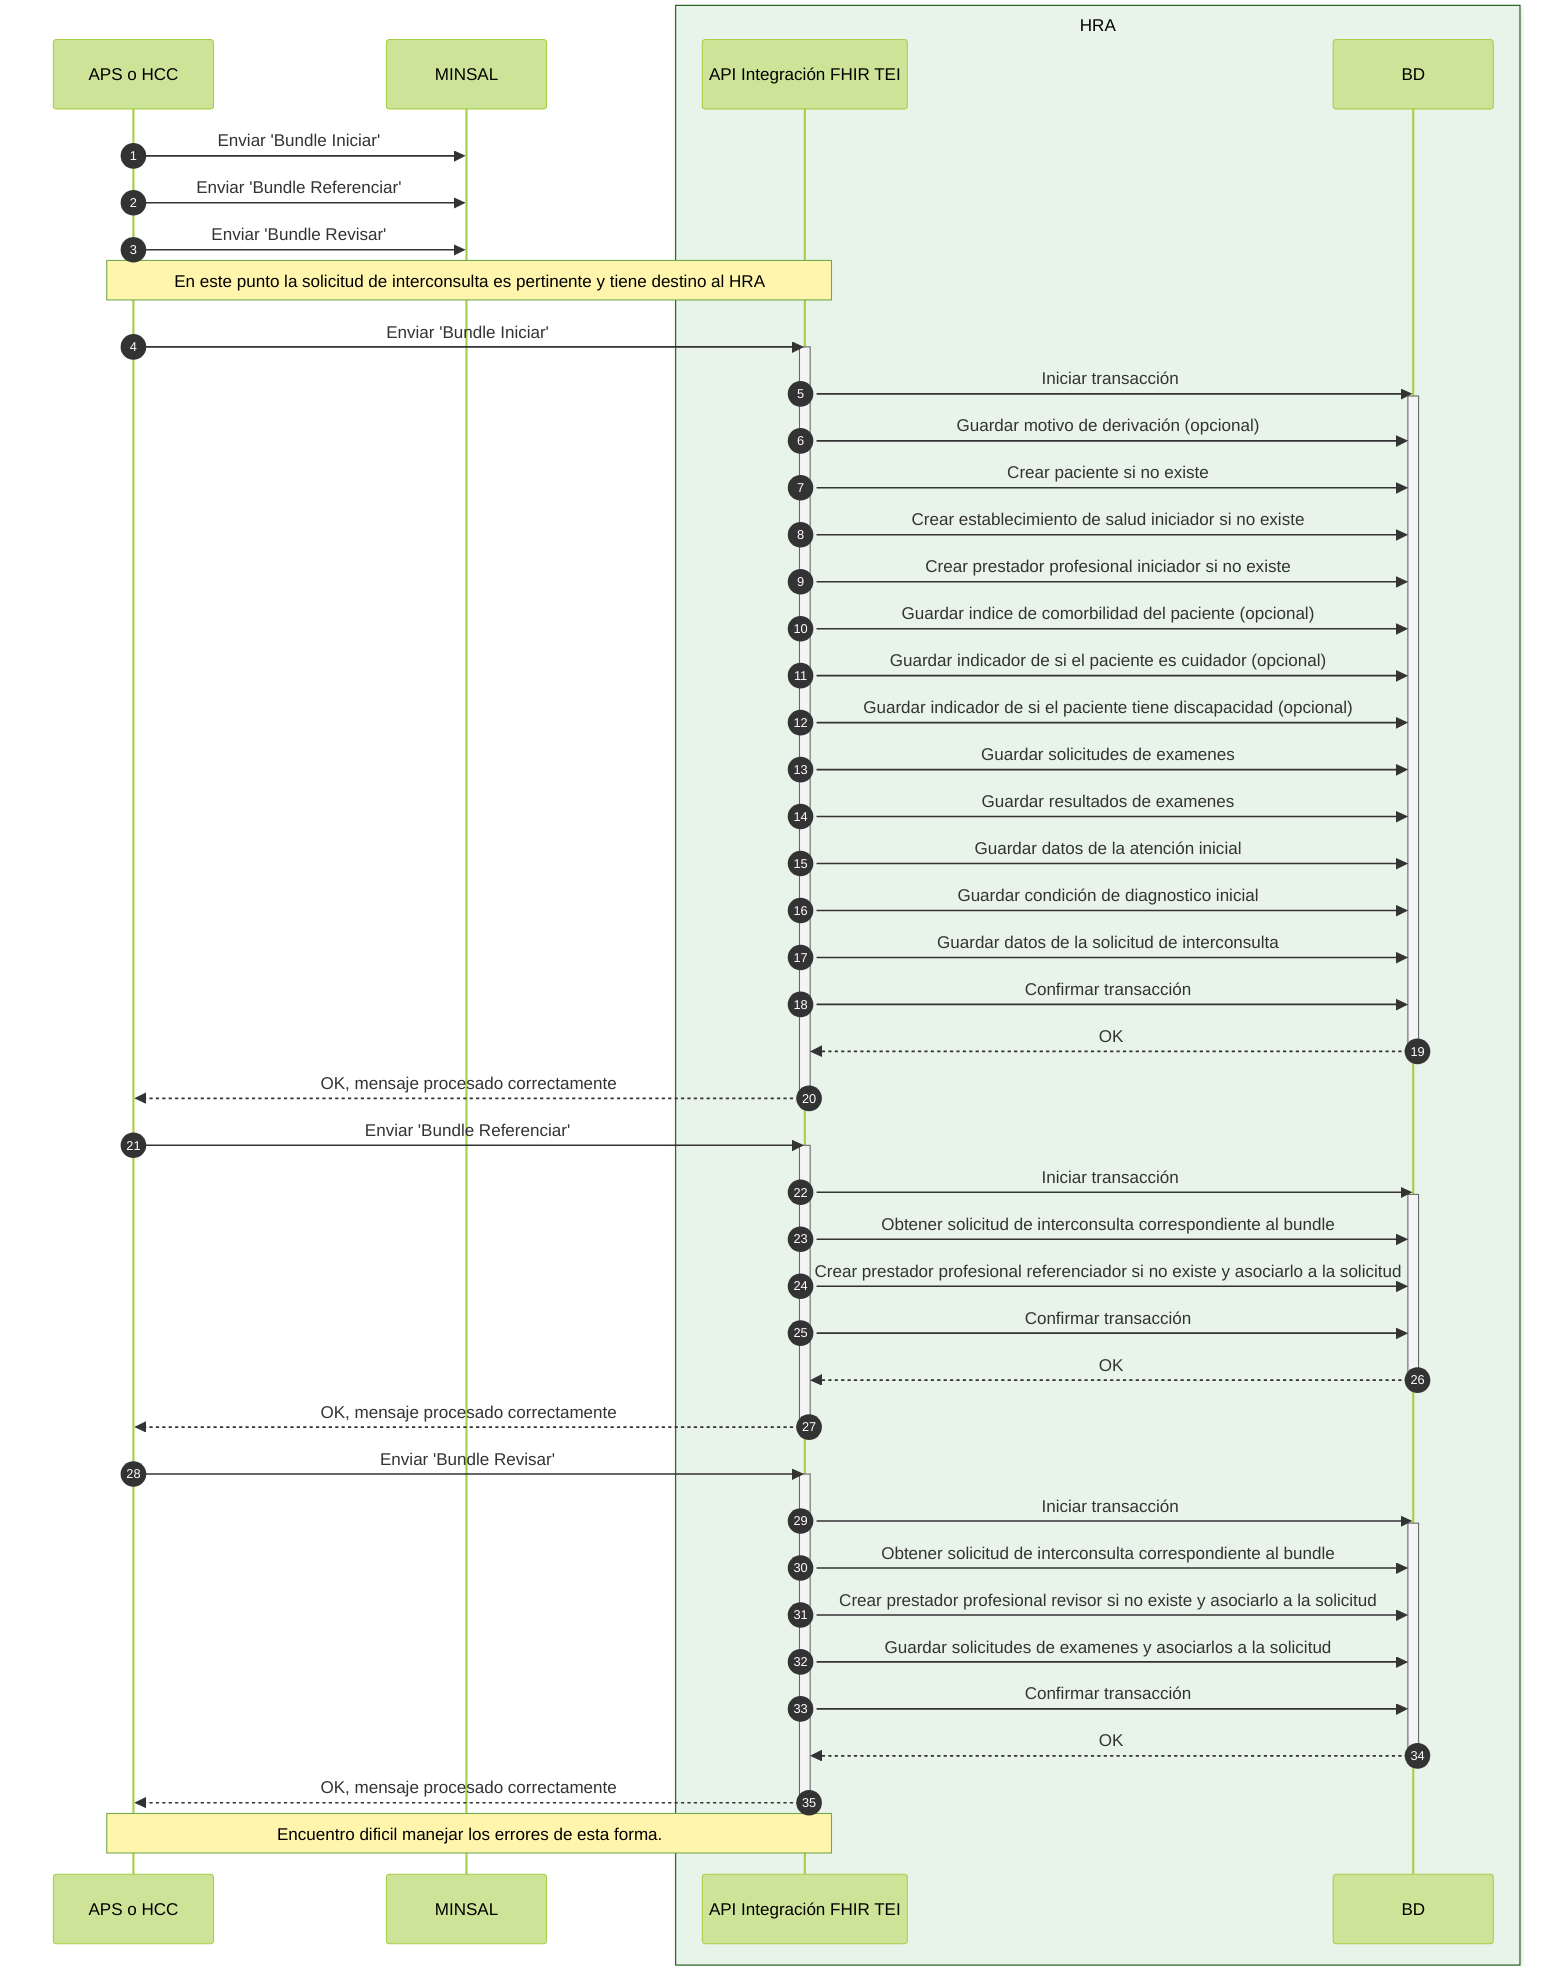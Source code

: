 ---
config:
  theme: forest
---

sequenceDiagram

autonumber

participant A as APS o HCC
participant M as MINSAL

box rgb(232,244,234) HRA
  participant INT AS API Integración FHIR TEI
  participant BD as BD
end



A ->> M: Enviar 'Bundle Iniciar'
A ->> M: Enviar 'Bundle Referenciar'
A ->> M: Enviar 'Bundle Revisar'

note over A, INT: En este punto la solicitud de interconsulta es pertinente y tiene destino al HRA

A ->> INT: Enviar 'Bundle Iniciar'
activate INT

INT ->> BD: Iniciar transacción
activate BD

INT ->> BD: Guardar motivo de derivación (opcional)
INT ->> BD: Crear paciente si no existe
INT ->> BD: Crear establecimiento de salud iniciador si no existe
INT ->> BD: Crear prestador profesional iniciador si no existe
INT ->> BD: Guardar indice de comorbilidad del paciente (opcional)
INT ->> BD: Guardar indicador de si el paciente es cuidador (opcional)
INT ->> BD: Guardar indicador de si el paciente tiene discapacidad (opcional)
INT ->> BD: Guardar solicitudes de examenes
INT ->> BD: Guardar resultados de examenes
INT ->> BD: Guardar datos de la atención inicial
INT ->> BD: Guardar condición de diagnostico inicial
INT ->> BD: Guardar datos de la solicitud de interconsulta
INT ->> BD: Confirmar transacción
BD -->> INT: OK
deactivate BD
INT -->> A: OK, mensaje procesado correctamente
deactivate INT

%% ---------------------------------

A ->> INT: Enviar 'Bundle Referenciar'
activate INT

INT ->> BD: Iniciar transacción
activate BD

INT ->> BD: Obtener solicitud de interconsulta correspondiente al bundle
INT ->> BD: Crear prestador profesional referenciador si no existe y asociarlo a la solicitud

INT ->> BD: Confirmar transacción
BD -->> INT: OK
deactivate BD
INT -->> A: OK, mensaje procesado correctamente
deactivate INT

%% ---------------------------------

A ->> INT: Enviar 'Bundle Revisar'
activate INT

INT ->> BD: Iniciar transacción
activate BD

INT ->> BD: Obtener solicitud de interconsulta correspondiente al bundle
INT ->> BD: Crear prestador profesional revisor si no existe y asociarlo a la solicitud
INT ->> BD: Guardar solicitudes de examenes y asociarlos a la solicitud
INT ->> BD: Confirmar transacción
BD -->> INT: OK
deactivate BD
INT -->> A: OK, mensaje procesado correctamente
deactivate INT

note over A, INT: Encuentro dificil manejar los errores de esta forma.
